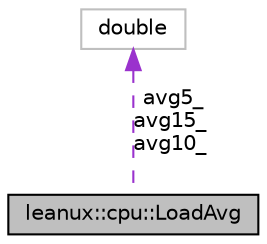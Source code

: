 digraph "leanux::cpu::LoadAvg"
{
 // LATEX_PDF_SIZE
  bgcolor="transparent";
  edge [fontname="Helvetica",fontsize="10",labelfontname="Helvetica",labelfontsize="10"];
  node [fontname="Helvetica",fontsize="10",shape=record];
  Node1 [label="leanux::cpu::LoadAvg",height=0.2,width=0.4,color="black", fillcolor="grey75", style="filled", fontcolor="black",tooltip="System load average - the average number of processes on the run queue."];
  Node2 -> Node1 [dir="back",color="darkorchid3",fontsize="10",style="dashed",label=" avg5_\navg15_\navg10_" ,fontname="Helvetica"];
  Node2 [label="double",height=0.2,width=0.4,color="grey75",tooltip=" "];
}

